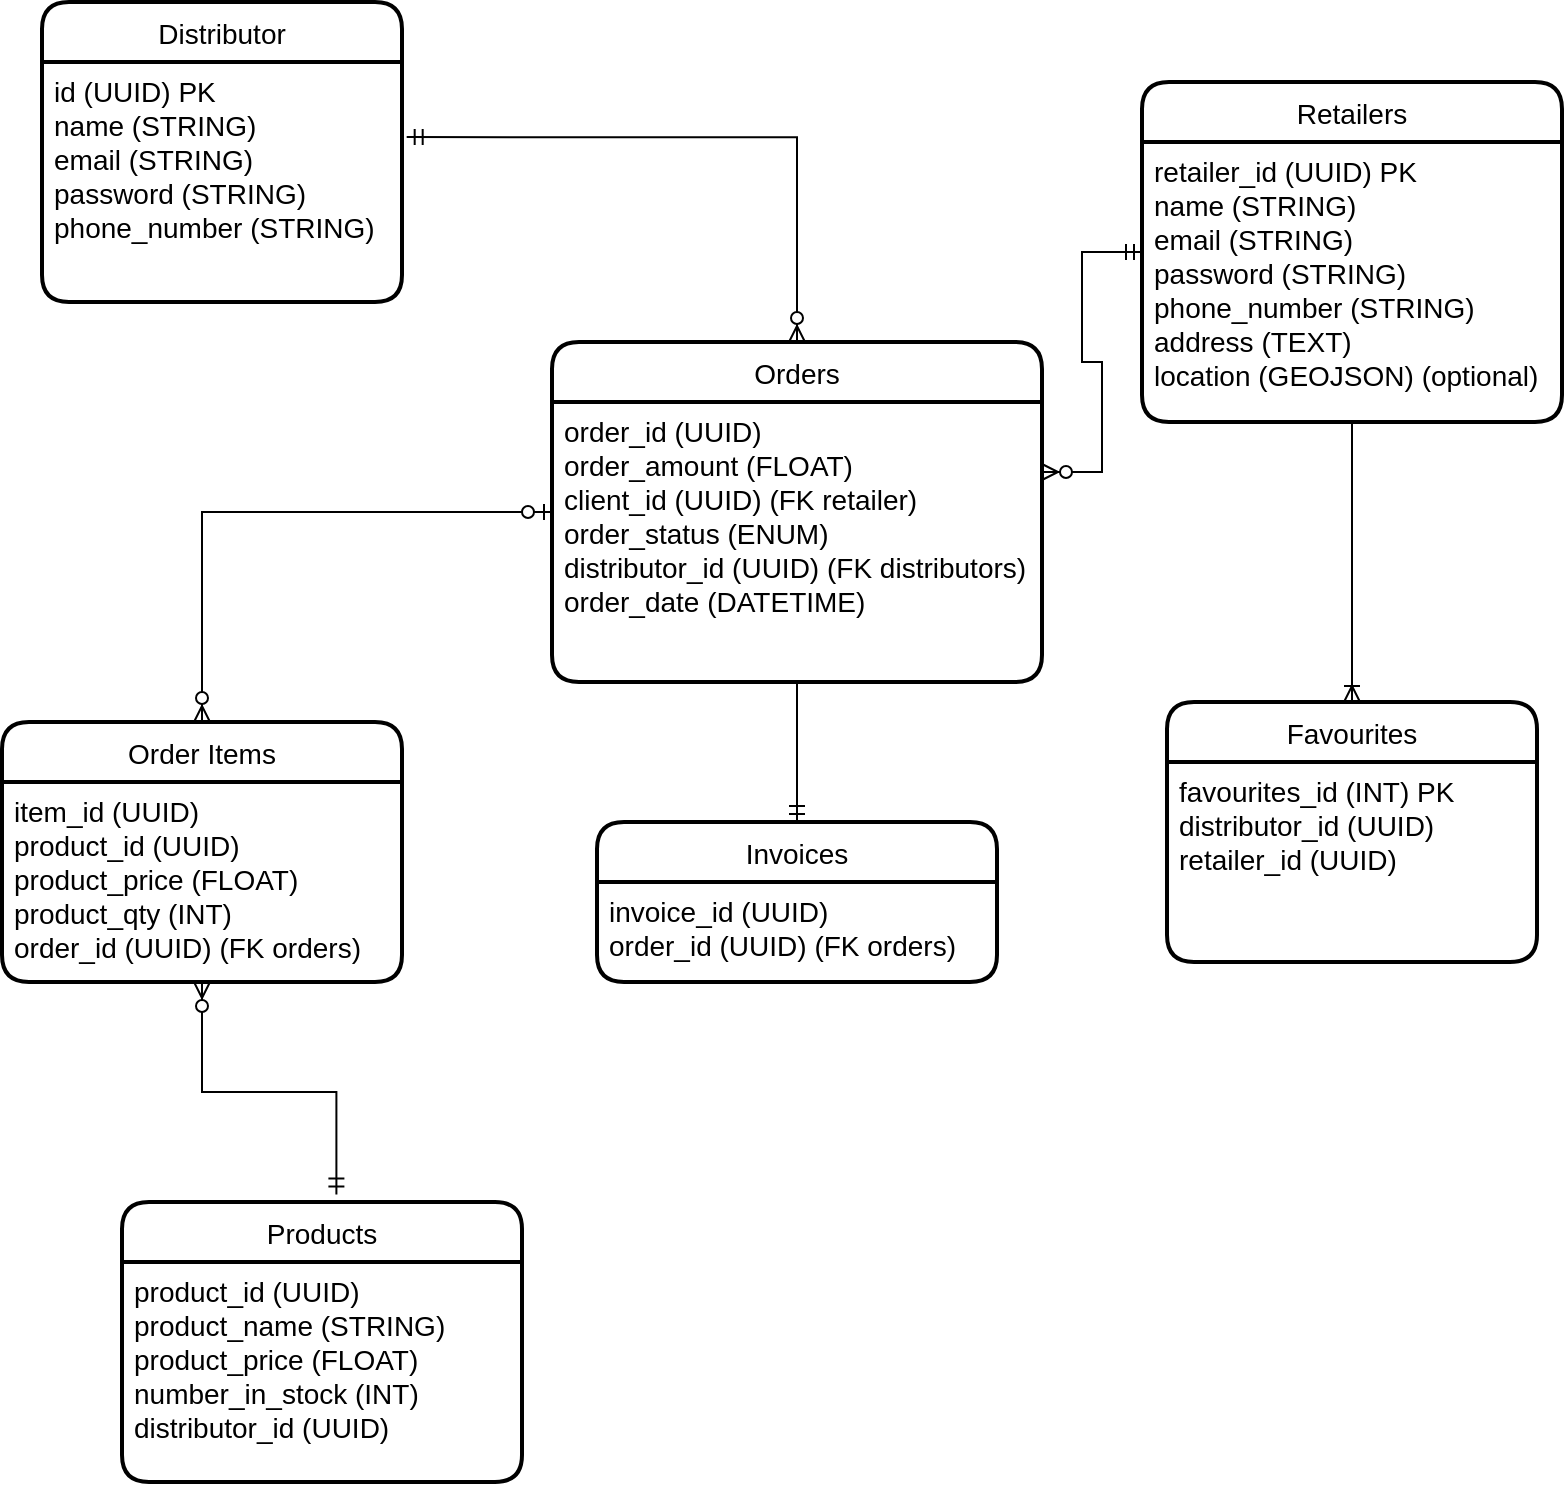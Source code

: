 <mxfile version="15.8.7" type="device"><diagram id="QN4DOHat3x70xupV5tcz" name="Page-1"><mxGraphModel dx="1038" dy="649" grid="1" gridSize="10" guides="1" tooltips="1" connect="1" arrows="1" fold="1" page="1" pageScale="1" pageWidth="1700" pageHeight="1100" math="0" shadow="0"><root><mxCell id="0"/><mxCell id="1" parent="0"/><mxCell id="HXZ9rbnVOOjgZS7YdvjJ-1" value="Distributor" style="swimlane;childLayout=stackLayout;horizontal=1;startSize=30;horizontalStack=0;rounded=1;fontSize=14;fontStyle=0;strokeWidth=2;resizeParent=0;resizeLast=1;shadow=0;dashed=0;align=center;" vertex="1" parent="1"><mxGeometry x="100" y="70" width="180" height="150" as="geometry"/></mxCell><mxCell id="HXZ9rbnVOOjgZS7YdvjJ-2" value="id (UUID) PK &#10;name (STRING)&#10;email (STRING)&#10;password (STRING)&#10;phone_number (STRING)" style="align=left;strokeColor=none;fillColor=none;spacingLeft=4;fontSize=14;verticalAlign=top;resizable=0;rotatable=0;part=1;" vertex="1" parent="HXZ9rbnVOOjgZS7YdvjJ-1"><mxGeometry y="30" width="180" height="120" as="geometry"/></mxCell><mxCell id="HXZ9rbnVOOjgZS7YdvjJ-3" value="Retailers" style="swimlane;childLayout=stackLayout;horizontal=1;startSize=30;horizontalStack=0;rounded=1;fontSize=14;fontStyle=0;strokeWidth=2;resizeParent=0;resizeLast=1;shadow=0;dashed=0;align=center;" vertex="1" parent="1"><mxGeometry x="650" y="110" width="210" height="170" as="geometry"/></mxCell><mxCell id="HXZ9rbnVOOjgZS7YdvjJ-4" value="retailer_id (UUID) PK &#10;name (STRING)&#10;email (STRING)&#10;password (STRING)&#10;phone_number (STRING)&#10;address (TEXT)&#10;location (GEOJSON) (optional)" style="align=left;strokeColor=none;fillColor=none;spacingLeft=4;fontSize=14;verticalAlign=top;resizable=0;rotatable=0;part=1;" vertex="1" parent="HXZ9rbnVOOjgZS7YdvjJ-3"><mxGeometry y="30" width="210" height="140" as="geometry"/></mxCell><mxCell id="HXZ9rbnVOOjgZS7YdvjJ-5" value="Orders" style="swimlane;childLayout=stackLayout;horizontal=1;startSize=30;horizontalStack=0;rounded=1;fontSize=14;fontStyle=0;strokeWidth=2;resizeParent=0;resizeLast=1;shadow=0;dashed=0;align=center;" vertex="1" parent="1"><mxGeometry x="355" y="240" width="245" height="170" as="geometry"/></mxCell><mxCell id="HXZ9rbnVOOjgZS7YdvjJ-6" value="order_id (UUID)&#10;order_amount (FLOAT)&#10;client_id (UUID) (FK retailer)&#10;order_status (ENUM)&#10;distributor_id (UUID) (FK distributors)&#10;order_date (DATETIME)" style="align=left;strokeColor=none;fillColor=none;spacingLeft=4;fontSize=14;verticalAlign=top;resizable=0;rotatable=0;part=1;" vertex="1" parent="HXZ9rbnVOOjgZS7YdvjJ-5"><mxGeometry y="30" width="245" height="140" as="geometry"/></mxCell><mxCell id="HXZ9rbnVOOjgZS7YdvjJ-7" value="Order Items" style="swimlane;childLayout=stackLayout;horizontal=1;startSize=30;horizontalStack=0;rounded=1;fontSize=14;fontStyle=0;strokeWidth=2;resizeParent=0;resizeLast=1;shadow=0;dashed=0;align=center;" vertex="1" parent="1"><mxGeometry x="80" y="430" width="200" height="130" as="geometry"/></mxCell><mxCell id="HXZ9rbnVOOjgZS7YdvjJ-8" value="item_id (UUID)&#10;product_id (UUID)&#10;product_price (FLOAT)&#10;product_qty (INT)&#10;order_id (UUID) (FK orders)" style="align=left;strokeColor=none;fillColor=none;spacingLeft=4;fontSize=14;verticalAlign=top;resizable=0;rotatable=0;part=1;" vertex="1" parent="HXZ9rbnVOOjgZS7YdvjJ-7"><mxGeometry y="30" width="200" height="100" as="geometry"/></mxCell><mxCell id="HXZ9rbnVOOjgZS7YdvjJ-9" value="Invoices" style="swimlane;childLayout=stackLayout;horizontal=1;startSize=30;horizontalStack=0;rounded=1;fontSize=14;fontStyle=0;strokeWidth=2;resizeParent=0;resizeLast=1;shadow=0;dashed=0;align=center;" vertex="1" parent="1"><mxGeometry x="377.5" y="480" width="200" height="80" as="geometry"/></mxCell><mxCell id="HXZ9rbnVOOjgZS7YdvjJ-10" value="invoice_id (UUID)&#10;order_id (UUID) (FK orders)" style="align=left;strokeColor=none;fillColor=none;spacingLeft=4;fontSize=14;verticalAlign=top;resizable=0;rotatable=0;part=1;" vertex="1" parent="HXZ9rbnVOOjgZS7YdvjJ-9"><mxGeometry y="30" width="200" height="50" as="geometry"/></mxCell><mxCell id="HXZ9rbnVOOjgZS7YdvjJ-11" value="Products" style="swimlane;childLayout=stackLayout;horizontal=1;startSize=30;horizontalStack=0;rounded=1;fontSize=14;fontStyle=0;strokeWidth=2;resizeParent=0;resizeLast=1;shadow=0;dashed=0;align=center;" vertex="1" parent="1"><mxGeometry x="140" y="670" width="200" height="140" as="geometry"/></mxCell><mxCell id="HXZ9rbnVOOjgZS7YdvjJ-12" value="product_id (UUID)&#10;product_name (STRING)&#10;product_price (FLOAT)&#10;number_in_stock (INT)&#10;distributor_id (UUID)" style="align=left;strokeColor=none;fillColor=none;spacingLeft=4;fontSize=14;verticalAlign=top;resizable=0;rotatable=0;part=1;" vertex="1" parent="HXZ9rbnVOOjgZS7YdvjJ-11"><mxGeometry y="30" width="200" height="110" as="geometry"/></mxCell><mxCell id="HXZ9rbnVOOjgZS7YdvjJ-13" value="" style="fontSize=12;html=1;endArrow=ERmandOne;rounded=0;exitX=0.5;exitY=1;exitDx=0;exitDy=0;entryX=0.5;entryY=0;entryDx=0;entryDy=0;" edge="1" parent="1" source="HXZ9rbnVOOjgZS7YdvjJ-6" target="HXZ9rbnVOOjgZS7YdvjJ-9"><mxGeometry width="100" height="100" relative="1" as="geometry"><mxPoint x="480" y="520" as="sourcePoint"/><mxPoint x="370" y="420" as="targetPoint"/></mxGeometry></mxCell><mxCell id="HXZ9rbnVOOjgZS7YdvjJ-16" value="" style="fontSize=12;html=1;endArrow=ERzeroToMany;startArrow=ERzeroToOne;rounded=0;exitX=0;exitY=0.5;exitDx=0;exitDy=0;edgeStyle=elbowEdgeStyle;" edge="1" parent="1" source="HXZ9rbnVOOjgZS7YdvjJ-5"><mxGeometry width="100" height="100" relative="1" as="geometry"><mxPoint x="160" y="495" as="sourcePoint"/><mxPoint x="180" y="430" as="targetPoint"/><Array as="points"><mxPoint x="180" y="530"/></Array></mxGeometry></mxCell><mxCell id="HXZ9rbnVOOjgZS7YdvjJ-19" value="" style="edgeStyle=entityRelationEdgeStyle;fontSize=12;html=1;endArrow=ERzeroToMany;startArrow=ERmandOne;rounded=0;entryX=1;entryY=0.25;entryDx=0;entryDy=0;exitX=0;exitY=0.5;exitDx=0;exitDy=0;" edge="1" parent="1" source="HXZ9rbnVOOjgZS7YdvjJ-3" target="HXZ9rbnVOOjgZS7YdvjJ-6"><mxGeometry width="100" height="100" relative="1" as="geometry"><mxPoint x="400" y="210" as="sourcePoint"/><mxPoint x="500" y="110" as="targetPoint"/></mxGeometry></mxCell><mxCell id="HXZ9rbnVOOjgZS7YdvjJ-20" value="" style="edgeStyle=orthogonalEdgeStyle;fontSize=12;html=1;endArrow=ERzeroToMany;startArrow=ERmandOne;rounded=0;entryX=0.5;entryY=0;entryDx=0;entryDy=0;elbow=vertical;exitX=1.013;exitY=0.313;exitDx=0;exitDy=0;exitPerimeter=0;" edge="1" parent="1" source="HXZ9rbnVOOjgZS7YdvjJ-2" target="HXZ9rbnVOOjgZS7YdvjJ-5"><mxGeometry width="100" height="100" relative="1" as="geometry"><mxPoint x="400" y="210" as="sourcePoint"/><mxPoint x="500" y="110" as="targetPoint"/></mxGeometry></mxCell><mxCell id="HXZ9rbnVOOjgZS7YdvjJ-21" value="" style="fontSize=12;html=1;endArrow=ERzeroToMany;startArrow=ERmandOne;rounded=0;elbow=vertical;exitX=0.536;exitY=-0.027;exitDx=0;exitDy=0;exitPerimeter=0;entryX=0.5;entryY=1;entryDx=0;entryDy=0;edgeStyle=orthogonalEdgeStyle;" edge="1" parent="1" source="HXZ9rbnVOOjgZS7YdvjJ-11" target="HXZ9rbnVOOjgZS7YdvjJ-8"><mxGeometry width="100" height="100" relative="1" as="geometry"><mxPoint x="440" y="610" as="sourcePoint"/><mxPoint x="540" y="510" as="targetPoint"/></mxGeometry></mxCell><mxCell id="HXZ9rbnVOOjgZS7YdvjJ-22" value="Favourites" style="swimlane;childLayout=stackLayout;horizontal=1;startSize=30;horizontalStack=0;rounded=1;fontSize=14;fontStyle=0;strokeWidth=2;resizeParent=0;resizeLast=1;shadow=0;dashed=0;align=center;" vertex="1" parent="1"><mxGeometry x="662.5" y="420" width="185" height="130" as="geometry"/></mxCell><mxCell id="HXZ9rbnVOOjgZS7YdvjJ-23" value="favourites_id (INT) PK&#10;distributor_id (UUID)&#10;retailer_id (UUID)" style="align=left;strokeColor=none;fillColor=none;spacingLeft=4;fontSize=14;verticalAlign=top;resizable=0;rotatable=0;part=1;" vertex="1" parent="HXZ9rbnVOOjgZS7YdvjJ-22"><mxGeometry y="30" width="185" height="100" as="geometry"/></mxCell><mxCell id="HXZ9rbnVOOjgZS7YdvjJ-26" value="" style="fontSize=12;html=1;endArrow=ERoneToMany;rounded=0;elbow=vertical;exitX=0.5;exitY=1;exitDx=0;exitDy=0;entryX=0.5;entryY=0;entryDx=0;entryDy=0;" edge="1" parent="1" source="HXZ9rbnVOOjgZS7YdvjJ-4" target="HXZ9rbnVOOjgZS7YdvjJ-22"><mxGeometry width="100" height="100" relative="1" as="geometry"><mxPoint x="650" y="520" as="sourcePoint"/><mxPoint x="750" y="420" as="targetPoint"/></mxGeometry></mxCell></root></mxGraphModel></diagram></mxfile>